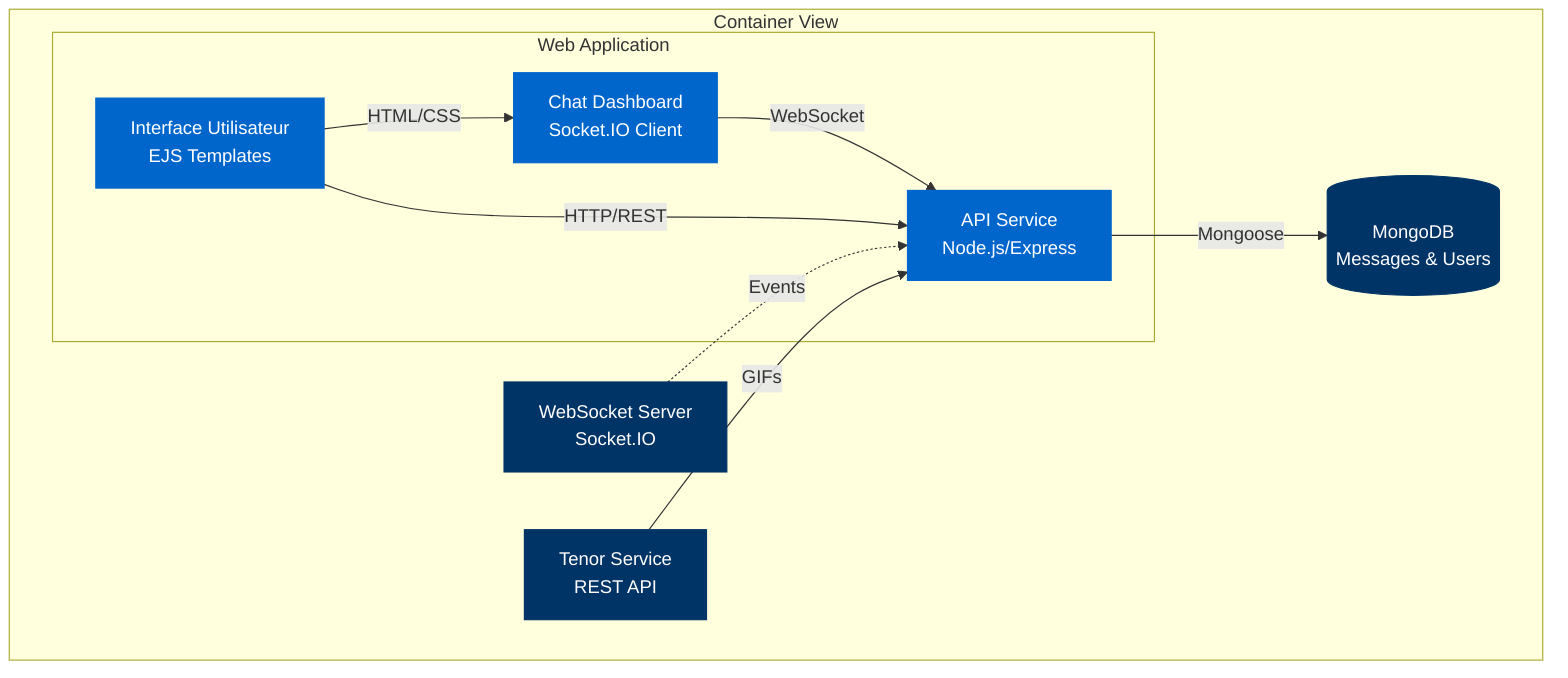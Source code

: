 graph TD
    subgraph "Container View"
        subgraph "Web Application"
            UI[Interface Utilisateur\nEJS Templates] -->|HTML/CSS| CD
            CD[Chat Dashboard\nSocket.IO Client] -->|WebSocket| API
            UI -->|HTTP/REST| API
        end
        
        API[API Service\nNode.js/Express] -->|Mongoose| DB[(MongoDB\nMessages & Users)]
        
        WS[WebSocket Server\nSocket.IO] -.->|Events| API
        TS[Tenor Service\nREST API] -->|GIFs| API
    end    
    classDef container fill:#0066cc,stroke:#0066cc,color:white
    classDef component fill:#003366,stroke:#003366,color:white
    classDef database fill:#003366,stroke:#003366,color:white
    
    class UI,CD,API container
    class WS,TS component
    class DB database